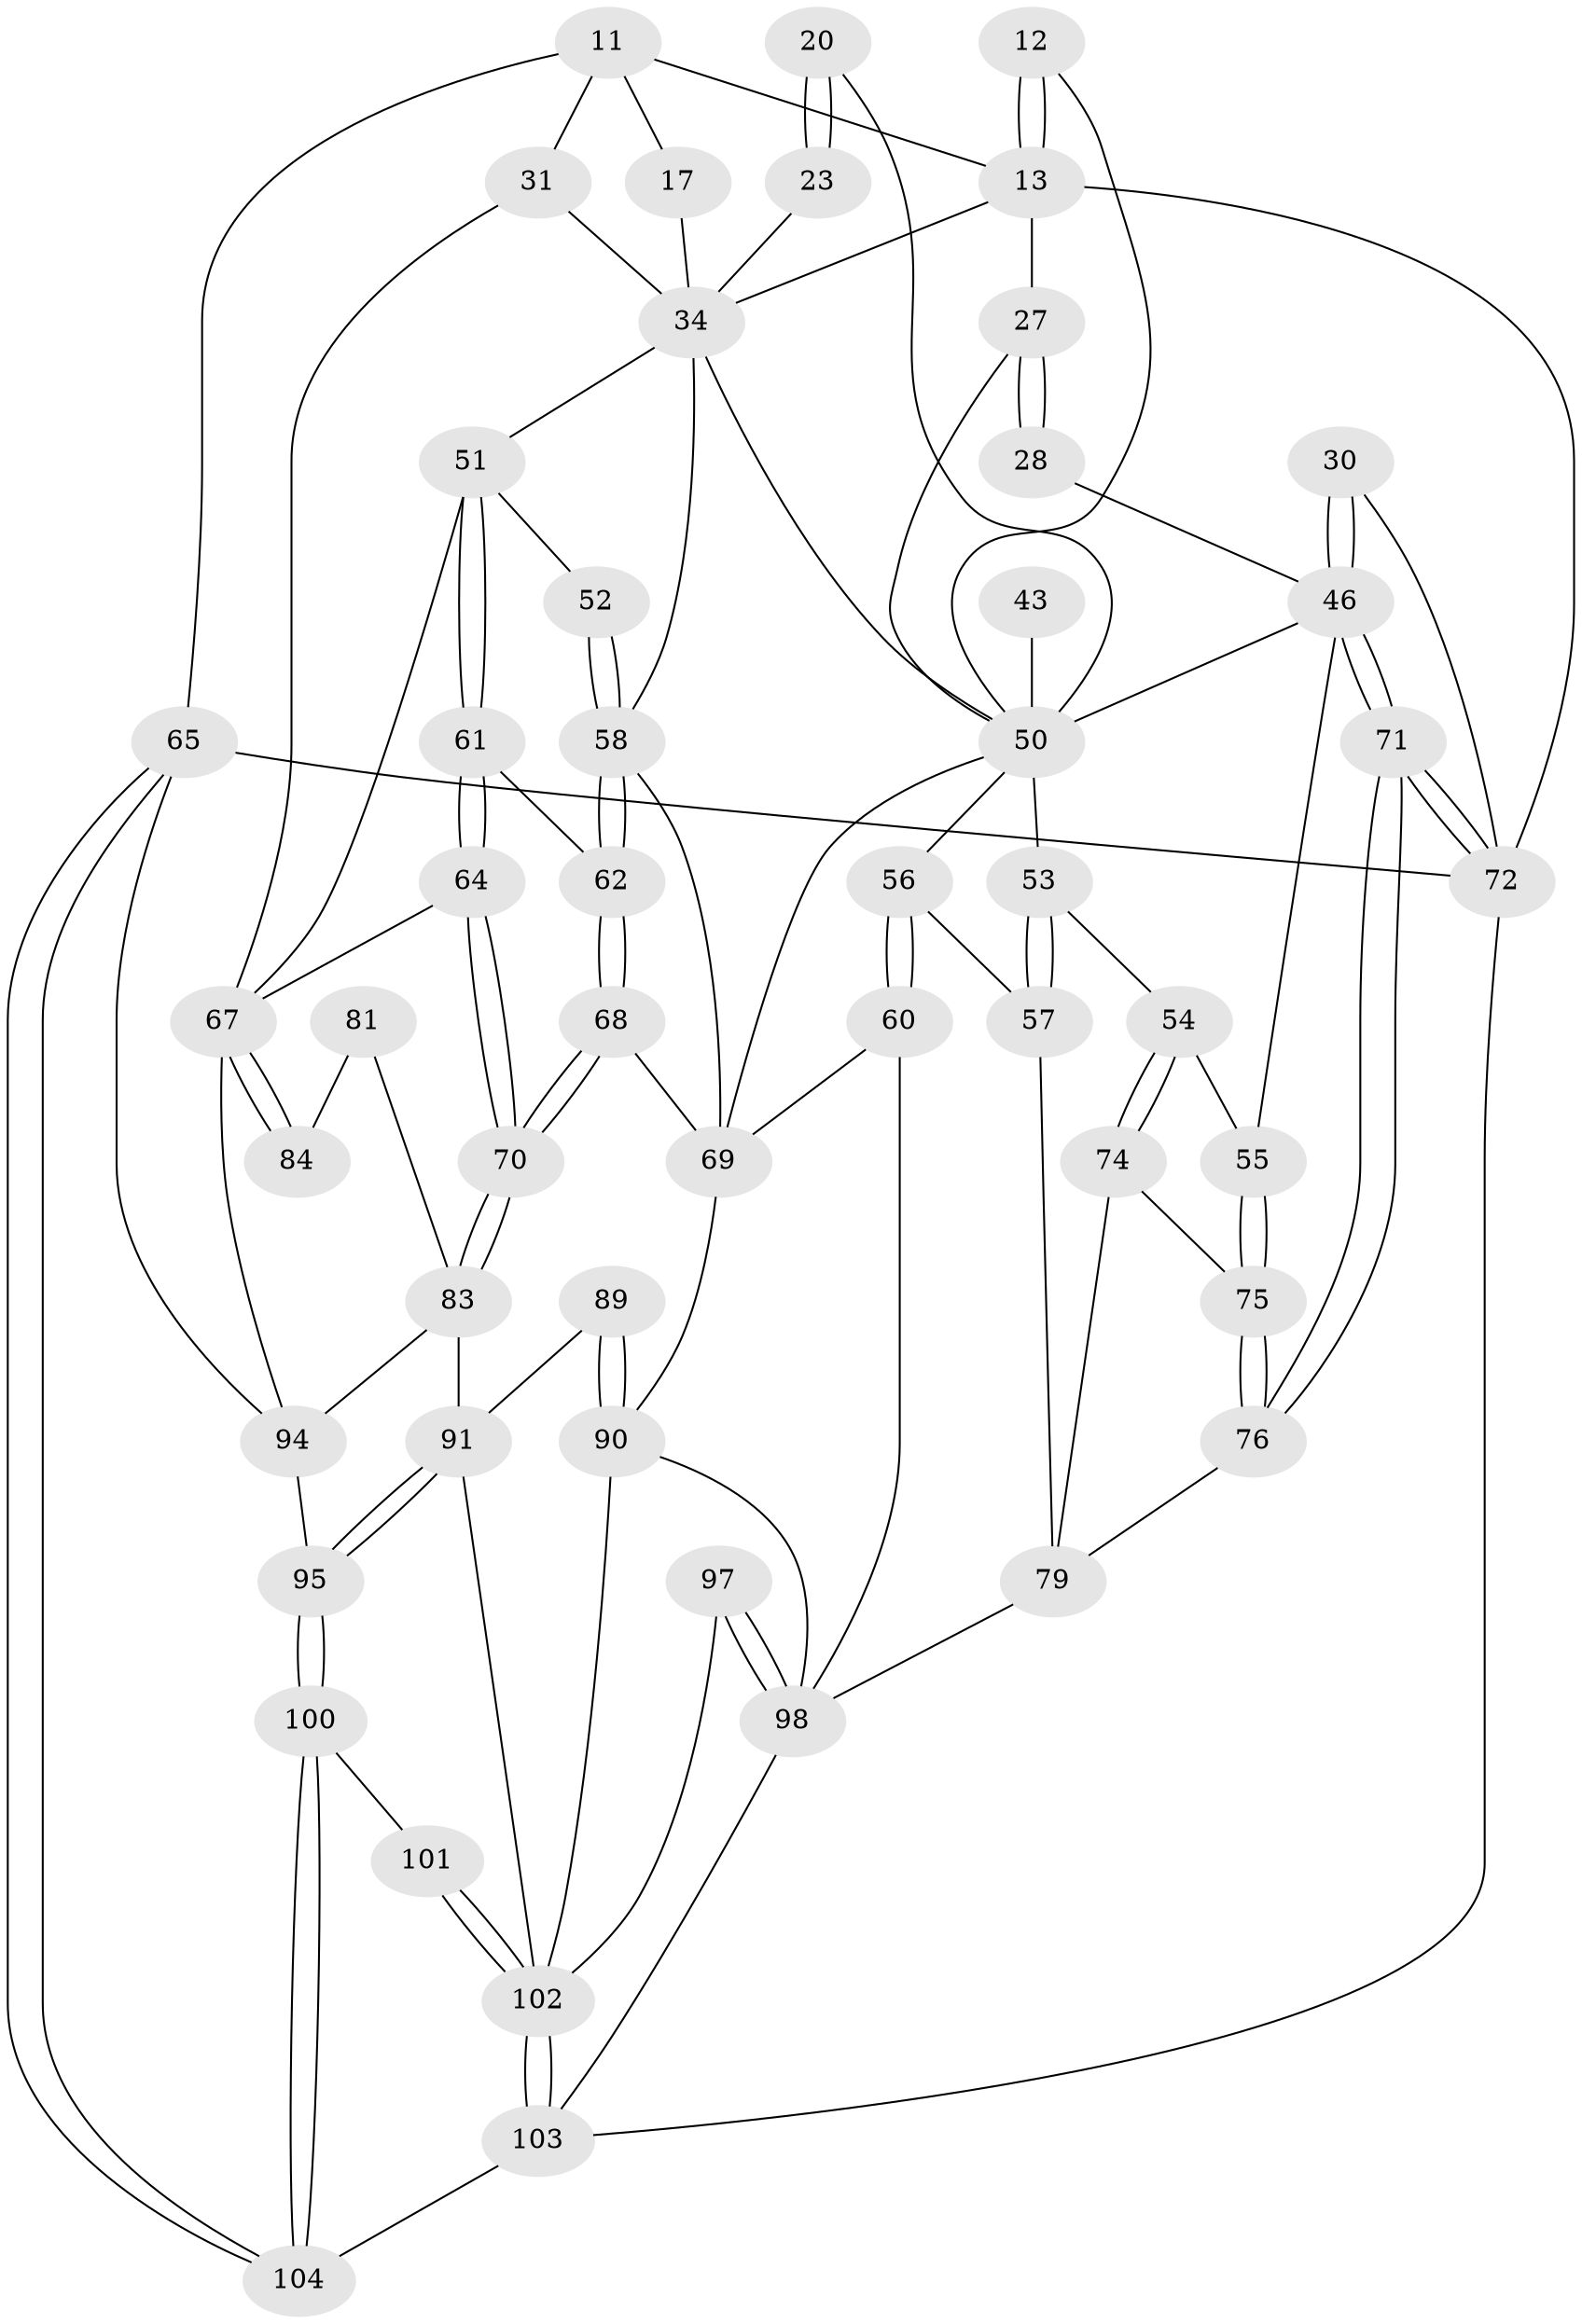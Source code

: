 // original degree distribution, {3: 0.028846153846153848, 6: 0.22115384615384615, 5: 0.5288461538461539, 4: 0.22115384615384615}
// Generated by graph-tools (version 1.1) at 2025/00/03/09/25 05:00:48]
// undirected, 52 vertices, 117 edges
graph export_dot {
graph [start="1"]
  node [color=gray90,style=filled];
  11 [pos="+1+0",super="+10"];
  12 [pos="+0.465604270773591+0.05094838178583993"];
  13 [pos="+0.5023917424961581+0.06557325073866194",super="+9+5"];
  17 [pos="+0.8484984600354705+0.1758563952231734",super="+14"];
  20 [pos="+0.5992890473395479+0.1653235650811404",super="+19"];
  23 [pos="+0.6116960512833884+0.27970656458810955"];
  27 [pos="+0.20875388162299643+0",super="+26"];
  28 [pos="+0.17918644801249498+0.27528588877459825"];
  30 [pos="+0+0.1460561793360313"];
  31 [pos="+1+0.3151362682803327"];
  34 [pos="+0.6881975913141464+0.3692500568440613",super="+21+22+33+32"];
  43 [pos="+0.4205179741427189+0.5277199682340463"];
  46 [pos="+0+0.5007364099858912",super="+45+38+29"];
  50 [pos="+0.5328269183878378+0.5031892981243532",super="+42+44"];
  51 [pos="+0.8630434133943703+0.5088821937201768",super="+41"];
  52 [pos="+0.8391667666599699+0.5048358780264115"];
  53 [pos="+0.23611783290056865+0.520181763345564"];
  54 [pos="+0.1650960741518821+0.5651293250908118"];
  55 [pos="+0.10724100954988013+0.5568125794421013"];
  56 [pos="+0.40297528158890367+0.571945668851024"];
  57 [pos="+0.3148871512935454+0.6071379473638703"];
  58 [pos="+0.7618025524622299+0.57825980767061",super="+48"];
  60 [pos="+0.46974726470349787+0.6373948942502203"];
  61 [pos="+0.793253101144079+0.6065059024840135"];
  62 [pos="+0.763150333527853+0.5903596295480902"];
  64 [pos="+0.8555081765467157+0.6614052037290092"];
  65 [pos="+1+1",super="+2"];
  67 [pos="+1+0.8935680665704175",super="+39+63"];
  68 [pos="+0.7174100180210735+0.6566427735833946"];
  69 [pos="+0.5968044681260911+0.6326427728899346",super="+59+49"];
  70 [pos="+0.7782156705324814+0.7118603437972586"];
  71 [pos="+0+0.9129933502140972"];
  72 [pos="+0+1",super="+3"];
  74 [pos="+0.19783823224363153+0.6441192084716831"];
  75 [pos="+0.10780821526115023+0.6707168703865344"];
  76 [pos="+0.10005413303801733+0.6879218637109826"];
  79 [pos="+0.26508225633111604+0.7425084333015315",super="+73"];
  81 [pos="+0.83760991326424+0.7971591805282089"];
  83 [pos="+0.7759228245114892+0.725845817532006",super="+82"];
  84 [pos="+0.9155955454247514+0.716699017204543",super="+80"];
  89 [pos="+0.6119033979722055+0.7270727914243442"];
  90 [pos="+0.5550674499852926+0.8406804524550952",super="+86+85"];
  91 [pos="+0.6467071933254164+0.7765783106969928",super="+88"];
  94 [pos="+0.7829463800275492+0.864969354930157",super="+66"];
  95 [pos="+0.7800668472943167+0.8668396421935914"];
  97 [pos="+0.5131713258027482+0.8771664610242252"];
  98 [pos="+0.2535420401842571+0.9270775680433769",super="+78+77+87"];
  100 [pos="+0.7794010099507052+0.8677498777018865"];
  101 [pos="+0.6626320324950453+0.9007431107211953"];
  102 [pos="+0.5786606039999616+1",super="+96+93+92"];
  103 [pos="+0.5676476195233903+1",super="+99"];
  104 [pos="+0.7336376052868266+1"];
  11 -- 31;
  11 -- 65 [weight=2];
  11 -- 17 [weight=2];
  11 -- 13;
  12 -- 13 [weight=2];
  12 -- 13;
  12 -- 50;
  13 -- 72;
  13 -- 27;
  13 -- 34;
  17 -- 34 [weight=2];
  20 -- 23 [weight=2];
  20 -- 23;
  20 -- 50;
  23 -- 34;
  27 -- 28 [weight=2];
  27 -- 28;
  27 -- 50;
  28 -- 46;
  30 -- 46 [weight=2];
  30 -- 46;
  30 -- 72;
  31 -- 67;
  31 -- 34;
  34 -- 50;
  34 -- 51;
  34 -- 58;
  43 -- 50 [weight=3];
  46 -- 71;
  46 -- 71;
  46 -- 55;
  46 -- 50;
  50 -- 53;
  50 -- 56;
  50 -- 69;
  51 -- 52;
  51 -- 61;
  51 -- 61;
  51 -- 67;
  52 -- 58 [weight=2];
  52 -- 58;
  53 -- 54;
  53 -- 57;
  53 -- 57;
  54 -- 55;
  54 -- 74;
  54 -- 74;
  55 -- 75;
  55 -- 75;
  56 -- 57;
  56 -- 60;
  56 -- 60;
  57 -- 79;
  58 -- 62;
  58 -- 62;
  58 -- 69;
  60 -- 98;
  60 -- 69;
  61 -- 62;
  61 -- 64;
  61 -- 64;
  62 -- 68;
  62 -- 68;
  64 -- 70;
  64 -- 70;
  64 -- 67;
  65 -- 104;
  65 -- 104;
  65 -- 72 [weight=2];
  65 -- 94;
  67 -- 84 [weight=2];
  67 -- 84;
  67 -- 94;
  68 -- 69;
  68 -- 70;
  68 -- 70;
  69 -- 90;
  70 -- 83;
  70 -- 83;
  71 -- 72;
  71 -- 72;
  71 -- 76;
  71 -- 76;
  72 -- 103;
  74 -- 75;
  74 -- 79;
  75 -- 76;
  75 -- 76;
  76 -- 79;
  79 -- 98;
  81 -- 84 [weight=2];
  81 -- 83;
  83 -- 94;
  83 -- 91;
  89 -- 90 [weight=2];
  89 -- 90;
  89 -- 91;
  90 -- 98;
  90 -- 102;
  91 -- 95;
  91 -- 95;
  91 -- 102;
  94 -- 95;
  95 -- 100;
  95 -- 100;
  97 -- 98 [weight=2];
  97 -- 98;
  97 -- 102;
  98 -- 103;
  100 -- 101;
  100 -- 104;
  100 -- 104;
  101 -- 102 [weight=2];
  101 -- 102;
  102 -- 103;
  102 -- 103;
  103 -- 104;
}
